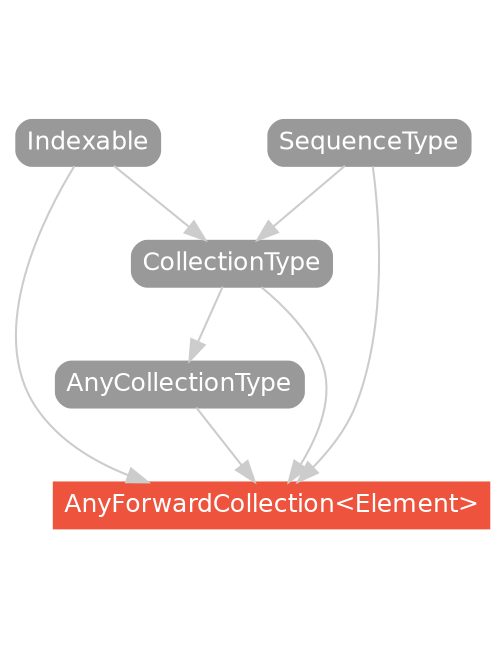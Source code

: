 strict digraph "AnyForwardCollection<Element> - Type Hierarchy - SwiftDoc.org" {
    pad="0.1,0.8"
    node [shape=box, style="filled,rounded", color="#999999", fillcolor="#999999", fontcolor=white, fontname=Helvetica, fontnames="Helvetica,sansserif", fontsize=12, margin="0.07,0.05", height="0.3"]
    edge [color="#cccccc"]
    "AnyCollectionType" [URL="/protocol/AnyCollectionType/"]
    "AnyForwardCollection<Element>" [URL="/type/AnyForwardCollection/", style="filled", fillcolor="#ee543d", color="#ee543d"]
    "CollectionType" [URL="/protocol/CollectionType/"]
    "Indexable" [URL="/protocol/Indexable/"]
    "SequenceType" [URL="/protocol/SequenceType/"]    "AnyCollectionType" -> "AnyForwardCollection<Element>"
    "CollectionType" -> "AnyForwardCollection<Element>"
    "Indexable" -> "AnyForwardCollection<Element>"
    "SequenceType" -> "AnyForwardCollection<Element>"
    "CollectionType" -> "AnyCollectionType"
    "Indexable" -> "CollectionType"
    "SequenceType" -> "CollectionType"
    "Indexable" -> "CollectionType"
    "SequenceType" -> "CollectionType"
    subgraph Types {
        rank = max; "AnyForwardCollection<Element>";
    }
}